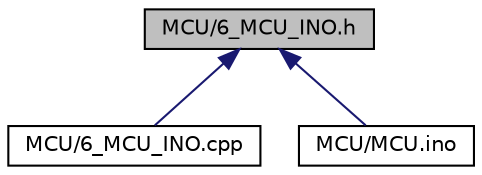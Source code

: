 digraph "MCU/6_MCU_INO.h"
{
 // LATEX_PDF_SIZE
  edge [fontname="Helvetica",fontsize="10",labelfontname="Helvetica",labelfontsize="10"];
  node [fontname="Helvetica",fontsize="10",shape=record];
  Node1 [label="MCU/6_MCU_INO.h",height=0.2,width=0.4,color="black", fillcolor="grey75", style="filled", fontcolor="black",tooltip="Arduino FW for MCU PCB of ARU."];
  Node1 -> Node2 [dir="back",color="midnightblue",fontsize="10",style="solid",fontname="Helvetica"];
  Node2 [label="MCU/6_MCU_INO.cpp",height=0.2,width=0.4,color="black", fillcolor="white", style="filled",URL="$6___m_c_u___i_n_o_8cpp.html",tooltip="Arduino PCB implementation of MCU_Class."];
  Node1 -> Node3 [dir="back",color="midnightblue",fontsize="10",style="solid",fontname="Helvetica"];
  Node3 [label="MCU/MCU.ino",height=0.2,width=0.4,color="black", fillcolor="white", style="filled",URL="$_m_c_u_8ino.html",tooltip="ARU Node Personalization for the MCU PCB Node."];
}
